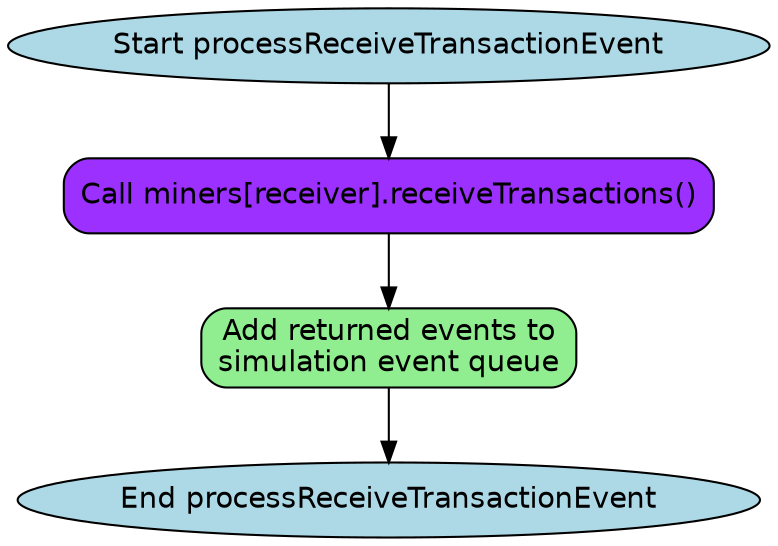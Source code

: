 digraph processReceiveTransactionFlow {
    rankdir=TB;
    
    // Node styles
    node [shape=box, style="filled,rounded", fontname="Helvetica"];
    start_node [label="Start processReceiveTransactionEvent", shape=ellipse, fillcolor=lightblue];
    end_node [label="End processReceiveTransactionEvent", shape=ellipse, fillcolor=lightblue];
    
    // Simple flowchart since it's a wrapper
    call_miner_receive_transaction [
        label="Call miners[receiver].receiveTransactions()",
        shape=box,
        fillcolor=purple1
    ];
    
    add_new_events [
        label="Add returned events to\nsimulation event queue",
        shape=box,
        fillcolor=lightgreen
    ];
    
    // Connect nodes
    start_node -> call_miner_receive_transaction;
    call_miner_receive_transaction -> add_new_events;
    add_new_events -> end_node;
} 